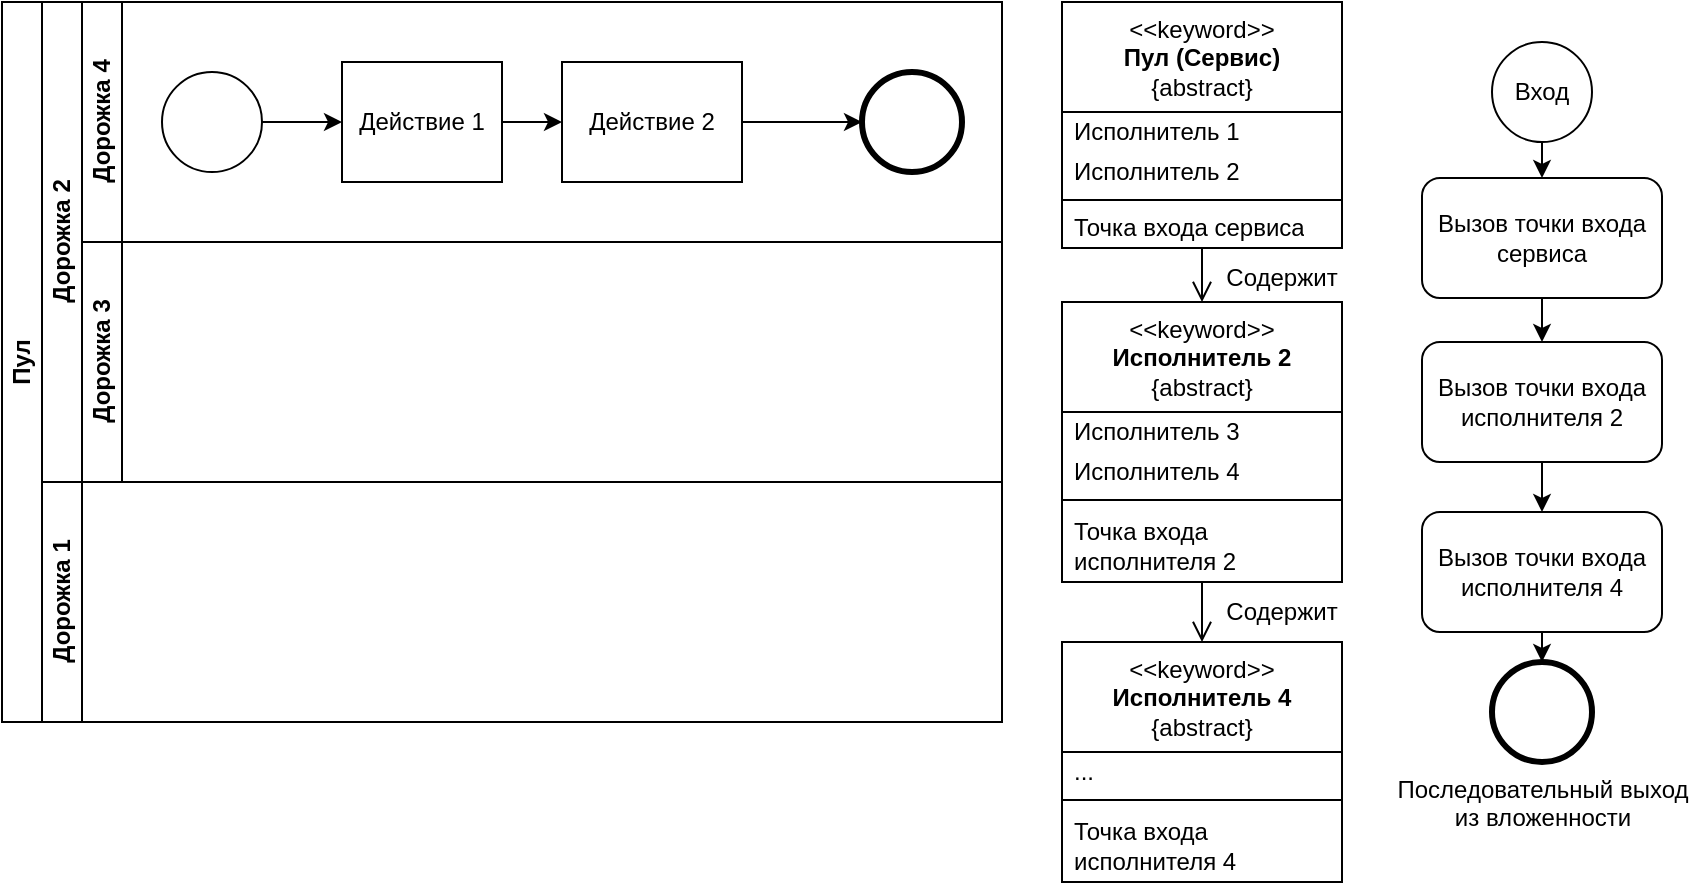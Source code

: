<mxfile version="28.2.5">
  <diagram name="Страница — 1" id="SLKxQ3z9kgKgd_0uzx8l">
    <mxGraphModel dx="1144" dy="614" grid="1" gridSize="10" guides="1" tooltips="1" connect="1" arrows="1" fold="1" page="1" pageScale="1" pageWidth="827" pageHeight="1169" math="0" shadow="0">
      <root>
        <mxCell id="0" />
        <mxCell id="1" parent="0" />
        <mxCell id="1hzqkpMkMBvuS3bL-LA8-6" value="Пул" style="swimlane;html=1;childLayout=stackLayout;resizeParent=1;resizeParentMax=0;horizontal=0;startSize=20;horizontalStack=0;whiteSpace=wrap;" vertex="1" parent="1">
          <mxGeometry x="20" y="10" width="500" height="360" as="geometry" />
        </mxCell>
        <mxCell id="1hzqkpMkMBvuS3bL-LA8-8" value="Дорожка 2" style="swimlane;html=1;startSize=20;horizontal=0;" vertex="1" parent="1hzqkpMkMBvuS3bL-LA8-6">
          <mxGeometry x="20" width="480" height="240" as="geometry" />
        </mxCell>
        <mxCell id="1hzqkpMkMBvuS3bL-LA8-10" value="Дорожка 4" style="swimlane;html=1;startSize=20;horizontal=0;" vertex="1" parent="1hzqkpMkMBvuS3bL-LA8-8">
          <mxGeometry x="20" width="460" height="120" as="geometry" />
        </mxCell>
        <mxCell id="1hzqkpMkMBvuS3bL-LA8-12" value="" style="points=[[0.145,0.145,0],[0.5,0,0],[0.855,0.145,0],[1,0.5,0],[0.855,0.855,0],[0.5,1,0],[0.145,0.855,0],[0,0.5,0]];shape=mxgraph.bpmn.event;html=1;verticalLabelPosition=bottom;labelBackgroundColor=#ffffff;verticalAlign=top;align=center;perimeter=ellipsePerimeter;outlineConnect=0;aspect=fixed;outline=standard;symbol=general;" vertex="1" parent="1hzqkpMkMBvuS3bL-LA8-10">
          <mxGeometry x="40" y="35" width="50" height="50" as="geometry" />
        </mxCell>
        <mxCell id="1hzqkpMkMBvuS3bL-LA8-13" value="" style="points=[[0.145,0.145,0],[0.5,0,0],[0.855,0.145,0],[1,0.5,0],[0.855,0.855,0],[0.5,1,0],[0.145,0.855,0],[0,0.5,0]];shape=mxgraph.bpmn.event;html=1;verticalLabelPosition=bottom;labelBackgroundColor=#ffffff;verticalAlign=top;align=center;perimeter=ellipsePerimeter;outlineConnect=0;aspect=fixed;outline=end;symbol=terminate2;" vertex="1" parent="1hzqkpMkMBvuS3bL-LA8-10">
          <mxGeometry x="390" y="35" width="50" height="50" as="geometry" />
        </mxCell>
        <mxCell id="1hzqkpMkMBvuS3bL-LA8-14" value="Действие 1" style="points=[[0.25,0,0],[0.5,0,0],[0.75,0,0],[1,0.25,0],[1,0.5,0],[1,0.75,0],[0.75,1,0],[0.5,1,0],[0.25,1,0],[0,0.75,0],[0,0.5,0],[0,0.25,0]];shape=mxgraph.bpmn.task2;whiteSpace=wrap;rectStyle=rounded;size=10;html=1;container=1;expand=0;collapsible=0;taskMarker=abstract;" vertex="1" parent="1hzqkpMkMBvuS3bL-LA8-10">
          <mxGeometry x="130" y="30" width="80" height="60" as="geometry" />
        </mxCell>
        <mxCell id="1hzqkpMkMBvuS3bL-LA8-15" value="Действие 2" style="points=[[0.25,0,0],[0.5,0,0],[0.75,0,0],[1,0.25,0],[1,0.5,0],[1,0.75,0],[0.75,1,0],[0.5,1,0],[0.25,1,0],[0,0.75,0],[0,0.5,0],[0,0.25,0]];shape=mxgraph.bpmn.task2;whiteSpace=wrap;rectStyle=rounded;size=10;html=1;container=1;expand=0;collapsible=0;taskMarker=abstract;" vertex="1" parent="1hzqkpMkMBvuS3bL-LA8-10">
          <mxGeometry x="240" y="30" width="90" height="60" as="geometry" />
        </mxCell>
        <mxCell id="1hzqkpMkMBvuS3bL-LA8-16" style="edgeStyle=orthogonalEdgeStyle;rounded=0;orthogonalLoop=1;jettySize=auto;html=1;exitX=1;exitY=0.5;exitDx=0;exitDy=0;exitPerimeter=0;entryX=0;entryY=0.5;entryDx=0;entryDy=0;entryPerimeter=0;" edge="1" parent="1hzqkpMkMBvuS3bL-LA8-10" source="1hzqkpMkMBvuS3bL-LA8-12" target="1hzqkpMkMBvuS3bL-LA8-14">
          <mxGeometry relative="1" as="geometry" />
        </mxCell>
        <mxCell id="1hzqkpMkMBvuS3bL-LA8-17" style="edgeStyle=orthogonalEdgeStyle;rounded=0;orthogonalLoop=1;jettySize=auto;html=1;exitX=1;exitY=0.5;exitDx=0;exitDy=0;exitPerimeter=0;entryX=0;entryY=0.5;entryDx=0;entryDy=0;entryPerimeter=0;" edge="1" parent="1hzqkpMkMBvuS3bL-LA8-10" source="1hzqkpMkMBvuS3bL-LA8-14" target="1hzqkpMkMBvuS3bL-LA8-15">
          <mxGeometry relative="1" as="geometry" />
        </mxCell>
        <mxCell id="1hzqkpMkMBvuS3bL-LA8-18" style="edgeStyle=orthogonalEdgeStyle;rounded=0;orthogonalLoop=1;jettySize=auto;html=1;exitX=1;exitY=0.5;exitDx=0;exitDy=0;exitPerimeter=0;entryX=0;entryY=0.5;entryDx=0;entryDy=0;entryPerimeter=0;" edge="1" parent="1hzqkpMkMBvuS3bL-LA8-10" source="1hzqkpMkMBvuS3bL-LA8-15" target="1hzqkpMkMBvuS3bL-LA8-13">
          <mxGeometry relative="1" as="geometry" />
        </mxCell>
        <mxCell id="1hzqkpMkMBvuS3bL-LA8-11" value="Дорожка 3" style="swimlane;html=1;startSize=20;horizontal=0;" vertex="1" parent="1hzqkpMkMBvuS3bL-LA8-8">
          <mxGeometry x="20" y="120" width="460" height="120" as="geometry" />
        </mxCell>
        <mxCell id="1hzqkpMkMBvuS3bL-LA8-9" value="Дорожка 1" style="swimlane;html=1;startSize=20;horizontal=0;" vertex="1" parent="1hzqkpMkMBvuS3bL-LA8-6">
          <mxGeometry x="20" y="240" width="480" height="120" as="geometry" />
        </mxCell>
        <mxCell id="1hzqkpMkMBvuS3bL-LA8-27" value="&amp;lt;&amp;lt;keyword&amp;gt;&amp;gt;&lt;br&gt;&lt;b&gt;Пул (Сервис)&lt;/b&gt;&lt;br&gt;{abstract}" style="swimlane;fontStyle=0;align=center;verticalAlign=top;childLayout=stackLayout;horizontal=1;startSize=55;horizontalStack=0;resizeParent=1;resizeParentMax=0;resizeLast=0;collapsible=0;marginBottom=0;html=1;whiteSpace=wrap;" vertex="1" parent="1">
          <mxGeometry x="550" y="10" width="140" height="123" as="geometry" />
        </mxCell>
        <mxCell id="1hzqkpMkMBvuS3bL-LA8-29" value="Исполнитель 1" style="text;html=1;strokeColor=none;fillColor=none;align=left;verticalAlign=middle;spacingLeft=4;spacingRight=4;overflow=hidden;rotatable=0;points=[[0,0.5],[1,0.5]];portConstraint=eastwest;whiteSpace=wrap;" vertex="1" parent="1hzqkpMkMBvuS3bL-LA8-27">
          <mxGeometry y="55" width="140" height="20" as="geometry" />
        </mxCell>
        <mxCell id="1hzqkpMkMBvuS3bL-LA8-31" value="Исполнитель 2" style="text;html=1;strokeColor=none;fillColor=none;align=left;verticalAlign=middle;spacingLeft=4;spacingRight=4;overflow=hidden;rotatable=0;points=[[0,0.5],[1,0.5]];portConstraint=eastwest;whiteSpace=wrap;" vertex="1" parent="1hzqkpMkMBvuS3bL-LA8-27">
          <mxGeometry y="75" width="140" height="20" as="geometry" />
        </mxCell>
        <mxCell id="1hzqkpMkMBvuS3bL-LA8-32" value="" style="line;strokeWidth=1;fillColor=none;align=left;verticalAlign=middle;spacingTop=-1;spacingLeft=3;spacingRight=3;rotatable=0;labelPosition=right;points=[];portConstraint=eastwest;" vertex="1" parent="1hzqkpMkMBvuS3bL-LA8-27">
          <mxGeometry y="95" width="140" height="8" as="geometry" />
        </mxCell>
        <mxCell id="1hzqkpMkMBvuS3bL-LA8-33" value="Точка входа сервиса" style="text;html=1;strokeColor=none;fillColor=none;align=left;verticalAlign=middle;spacingLeft=4;spacingRight=4;overflow=hidden;rotatable=0;points=[[0,0.5],[1,0.5]];portConstraint=eastwest;whiteSpace=wrap;" vertex="1" parent="1hzqkpMkMBvuS3bL-LA8-27">
          <mxGeometry y="103" width="140" height="20" as="geometry" />
        </mxCell>
        <mxCell id="1hzqkpMkMBvuS3bL-LA8-35" value="&amp;lt;&amp;lt;keyword&amp;gt;&amp;gt;&lt;br&gt;&lt;b&gt;Исполнитель 2&lt;/b&gt;&lt;div&gt;{abstract}&lt;/div&gt;" style="swimlane;fontStyle=0;align=center;verticalAlign=top;childLayout=stackLayout;horizontal=1;startSize=55;horizontalStack=0;resizeParent=1;resizeParentMax=0;resizeLast=0;collapsible=0;marginBottom=0;html=1;whiteSpace=wrap;" vertex="1" parent="1">
          <mxGeometry x="550" y="160" width="140" height="140" as="geometry" />
        </mxCell>
        <mxCell id="1hzqkpMkMBvuS3bL-LA8-36" value="Исполнитель 3" style="text;html=1;strokeColor=none;fillColor=none;align=left;verticalAlign=middle;spacingLeft=4;spacingRight=4;overflow=hidden;rotatable=0;points=[[0,0.5],[1,0.5]];portConstraint=eastwest;whiteSpace=wrap;" vertex="1" parent="1hzqkpMkMBvuS3bL-LA8-35">
          <mxGeometry y="55" width="140" height="20" as="geometry" />
        </mxCell>
        <mxCell id="1hzqkpMkMBvuS3bL-LA8-37" value="Исполнитель 4" style="text;html=1;strokeColor=none;fillColor=none;align=left;verticalAlign=middle;spacingLeft=4;spacingRight=4;overflow=hidden;rotatable=0;points=[[0,0.5],[1,0.5]];portConstraint=eastwest;whiteSpace=wrap;" vertex="1" parent="1hzqkpMkMBvuS3bL-LA8-35">
          <mxGeometry y="75" width="140" height="20" as="geometry" />
        </mxCell>
        <mxCell id="1hzqkpMkMBvuS3bL-LA8-38" value="" style="line;strokeWidth=1;fillColor=none;align=left;verticalAlign=middle;spacingTop=-1;spacingLeft=3;spacingRight=3;rotatable=0;labelPosition=right;points=[];portConstraint=eastwest;" vertex="1" parent="1hzqkpMkMBvuS3bL-LA8-35">
          <mxGeometry y="95" width="140" height="8" as="geometry" />
        </mxCell>
        <mxCell id="1hzqkpMkMBvuS3bL-LA8-39" value="Точка входа исполнителя 2" style="text;html=1;strokeColor=none;fillColor=none;align=left;verticalAlign=middle;spacingLeft=4;spacingRight=4;overflow=hidden;rotatable=0;points=[[0,0.5],[1,0.5]];portConstraint=eastwest;whiteSpace=wrap;" vertex="1" parent="1hzqkpMkMBvuS3bL-LA8-35">
          <mxGeometry y="103" width="140" height="37" as="geometry" />
        </mxCell>
        <mxCell id="1hzqkpMkMBvuS3bL-LA8-40" value="&amp;lt;&amp;lt;keyword&amp;gt;&amp;gt;&lt;br&gt;&lt;b&gt;Исполнитель 4&lt;/b&gt;&lt;div&gt;{abstract}&lt;/div&gt;" style="swimlane;fontStyle=0;align=center;verticalAlign=top;childLayout=stackLayout;horizontal=1;startSize=55;horizontalStack=0;resizeParent=1;resizeParentMax=0;resizeLast=0;collapsible=0;marginBottom=0;html=1;whiteSpace=wrap;" vertex="1" parent="1">
          <mxGeometry x="550" y="330" width="140" height="120" as="geometry" />
        </mxCell>
        <mxCell id="1hzqkpMkMBvuS3bL-LA8-42" value="..." style="text;html=1;strokeColor=none;fillColor=none;align=left;verticalAlign=middle;spacingLeft=4;spacingRight=4;overflow=hidden;rotatable=0;points=[[0,0.5],[1,0.5]];portConstraint=eastwest;whiteSpace=wrap;" vertex="1" parent="1hzqkpMkMBvuS3bL-LA8-40">
          <mxGeometry y="55" width="140" height="20" as="geometry" />
        </mxCell>
        <mxCell id="1hzqkpMkMBvuS3bL-LA8-43" value="" style="line;strokeWidth=1;fillColor=none;align=left;verticalAlign=middle;spacingTop=-1;spacingLeft=3;spacingRight=3;rotatable=0;labelPosition=right;points=[];portConstraint=eastwest;" vertex="1" parent="1hzqkpMkMBvuS3bL-LA8-40">
          <mxGeometry y="75" width="140" height="8" as="geometry" />
        </mxCell>
        <mxCell id="1hzqkpMkMBvuS3bL-LA8-44" value="Точка входа исполнителя 4" style="text;html=1;strokeColor=none;fillColor=none;align=left;verticalAlign=middle;spacingLeft=4;spacingRight=4;overflow=hidden;rotatable=0;points=[[0,0.5],[1,0.5]];portConstraint=eastwest;whiteSpace=wrap;" vertex="1" parent="1hzqkpMkMBvuS3bL-LA8-40">
          <mxGeometry y="83" width="140" height="37" as="geometry" />
        </mxCell>
        <mxCell id="1hzqkpMkMBvuS3bL-LA8-45" value="" style="endArrow=open;startArrow=none;endFill=0;startFill=0;endSize=8;html=1;verticalAlign=bottom;labelBackgroundColor=none;strokeWidth=1;rounded=0;entryX=0.5;entryY=0;entryDx=0;entryDy=0;" edge="1" parent="1" source="1hzqkpMkMBvuS3bL-LA8-27" target="1hzqkpMkMBvuS3bL-LA8-35">
          <mxGeometry width="160" relative="1" as="geometry">
            <mxPoint x="730" y="110" as="sourcePoint" />
            <mxPoint x="890" y="110" as="targetPoint" />
          </mxGeometry>
        </mxCell>
        <mxCell id="1hzqkpMkMBvuS3bL-LA8-46" value="" style="endArrow=open;startArrow=none;endFill=0;startFill=0;endSize=8;html=1;verticalAlign=bottom;labelBackgroundColor=none;strokeWidth=1;rounded=0;entryX=0.5;entryY=0;entryDx=0;entryDy=0;" edge="1" parent="1" source="1hzqkpMkMBvuS3bL-LA8-35" target="1hzqkpMkMBvuS3bL-LA8-40">
          <mxGeometry width="160" relative="1" as="geometry">
            <mxPoint x="620" y="140" as="sourcePoint" />
            <mxPoint x="710" y="330" as="targetPoint" />
          </mxGeometry>
        </mxCell>
        <mxCell id="1hzqkpMkMBvuS3bL-LA8-47" value="Содержит" style="text;html=1;align=center;verticalAlign=middle;whiteSpace=wrap;rounded=0;" vertex="1" parent="1">
          <mxGeometry x="630" y="133" width="60" height="30" as="geometry" />
        </mxCell>
        <mxCell id="1hzqkpMkMBvuS3bL-LA8-48" value="Содержит" style="text;html=1;align=center;verticalAlign=middle;whiteSpace=wrap;rounded=0;" vertex="1" parent="1">
          <mxGeometry x="630" y="300" width="60" height="30" as="geometry" />
        </mxCell>
        <mxCell id="1hzqkpMkMBvuS3bL-LA8-55" style="edgeStyle=orthogonalEdgeStyle;rounded=0;orthogonalLoop=1;jettySize=auto;html=1;exitX=0.5;exitY=1;exitDx=0;exitDy=0;entryX=0.5;entryY=0;entryDx=0;entryDy=0;" edge="1" parent="1" source="1hzqkpMkMBvuS3bL-LA8-49" target="1hzqkpMkMBvuS3bL-LA8-50">
          <mxGeometry relative="1" as="geometry" />
        </mxCell>
        <mxCell id="1hzqkpMkMBvuS3bL-LA8-49" value="Вход" style="ellipse;whiteSpace=wrap;html=1;aspect=fixed;" vertex="1" parent="1">
          <mxGeometry x="765" y="30" width="50" height="50" as="geometry" />
        </mxCell>
        <mxCell id="1hzqkpMkMBvuS3bL-LA8-56" style="edgeStyle=orthogonalEdgeStyle;rounded=0;orthogonalLoop=1;jettySize=auto;html=1;exitX=0.5;exitY=1;exitDx=0;exitDy=0;entryX=0.5;entryY=0;entryDx=0;entryDy=0;" edge="1" parent="1" source="1hzqkpMkMBvuS3bL-LA8-50" target="1hzqkpMkMBvuS3bL-LA8-51">
          <mxGeometry relative="1" as="geometry" />
        </mxCell>
        <mxCell id="1hzqkpMkMBvuS3bL-LA8-50" value="Вызов точки входа сервиса" style="rounded=1;whiteSpace=wrap;html=1;" vertex="1" parent="1">
          <mxGeometry x="730" y="98" width="120" height="60" as="geometry" />
        </mxCell>
        <mxCell id="1hzqkpMkMBvuS3bL-LA8-57" style="edgeStyle=orthogonalEdgeStyle;rounded=0;orthogonalLoop=1;jettySize=auto;html=1;exitX=0.5;exitY=1;exitDx=0;exitDy=0;entryX=0.5;entryY=0;entryDx=0;entryDy=0;" edge="1" parent="1" source="1hzqkpMkMBvuS3bL-LA8-51" target="1hzqkpMkMBvuS3bL-LA8-52">
          <mxGeometry relative="1" as="geometry" />
        </mxCell>
        <mxCell id="1hzqkpMkMBvuS3bL-LA8-51" value="Вызов точки входа исполнителя 2" style="rounded=1;whiteSpace=wrap;html=1;" vertex="1" parent="1">
          <mxGeometry x="730" y="180" width="120" height="60" as="geometry" />
        </mxCell>
        <mxCell id="1hzqkpMkMBvuS3bL-LA8-52" value="Вызов точки входа исполнителя 4" style="rounded=1;whiteSpace=wrap;html=1;" vertex="1" parent="1">
          <mxGeometry x="730" y="265" width="120" height="60" as="geometry" />
        </mxCell>
        <mxCell id="1hzqkpMkMBvuS3bL-LA8-54" value="Последовательный выход&lt;div&gt;из вложенности&lt;/div&gt;" style="points=[[0.145,0.145,0],[0.5,0,0],[0.855,0.145,0],[1,0.5,0],[0.855,0.855,0],[0.5,1,0],[0.145,0.855,0],[0,0.5,0]];shape=mxgraph.bpmn.event;html=1;verticalLabelPosition=bottom;labelBackgroundColor=#ffffff;verticalAlign=top;align=center;perimeter=ellipsePerimeter;outlineConnect=0;aspect=fixed;outline=end;symbol=terminate2;" vertex="1" parent="1">
          <mxGeometry x="765" y="340" width="50" height="50" as="geometry" />
        </mxCell>
        <mxCell id="1hzqkpMkMBvuS3bL-LA8-58" style="edgeStyle=orthogonalEdgeStyle;rounded=0;orthogonalLoop=1;jettySize=auto;html=1;exitX=0.5;exitY=1;exitDx=0;exitDy=0;entryX=0.5;entryY=0;entryDx=0;entryDy=0;entryPerimeter=0;" edge="1" parent="1" source="1hzqkpMkMBvuS3bL-LA8-52" target="1hzqkpMkMBvuS3bL-LA8-54">
          <mxGeometry relative="1" as="geometry" />
        </mxCell>
      </root>
    </mxGraphModel>
  </diagram>
</mxfile>
